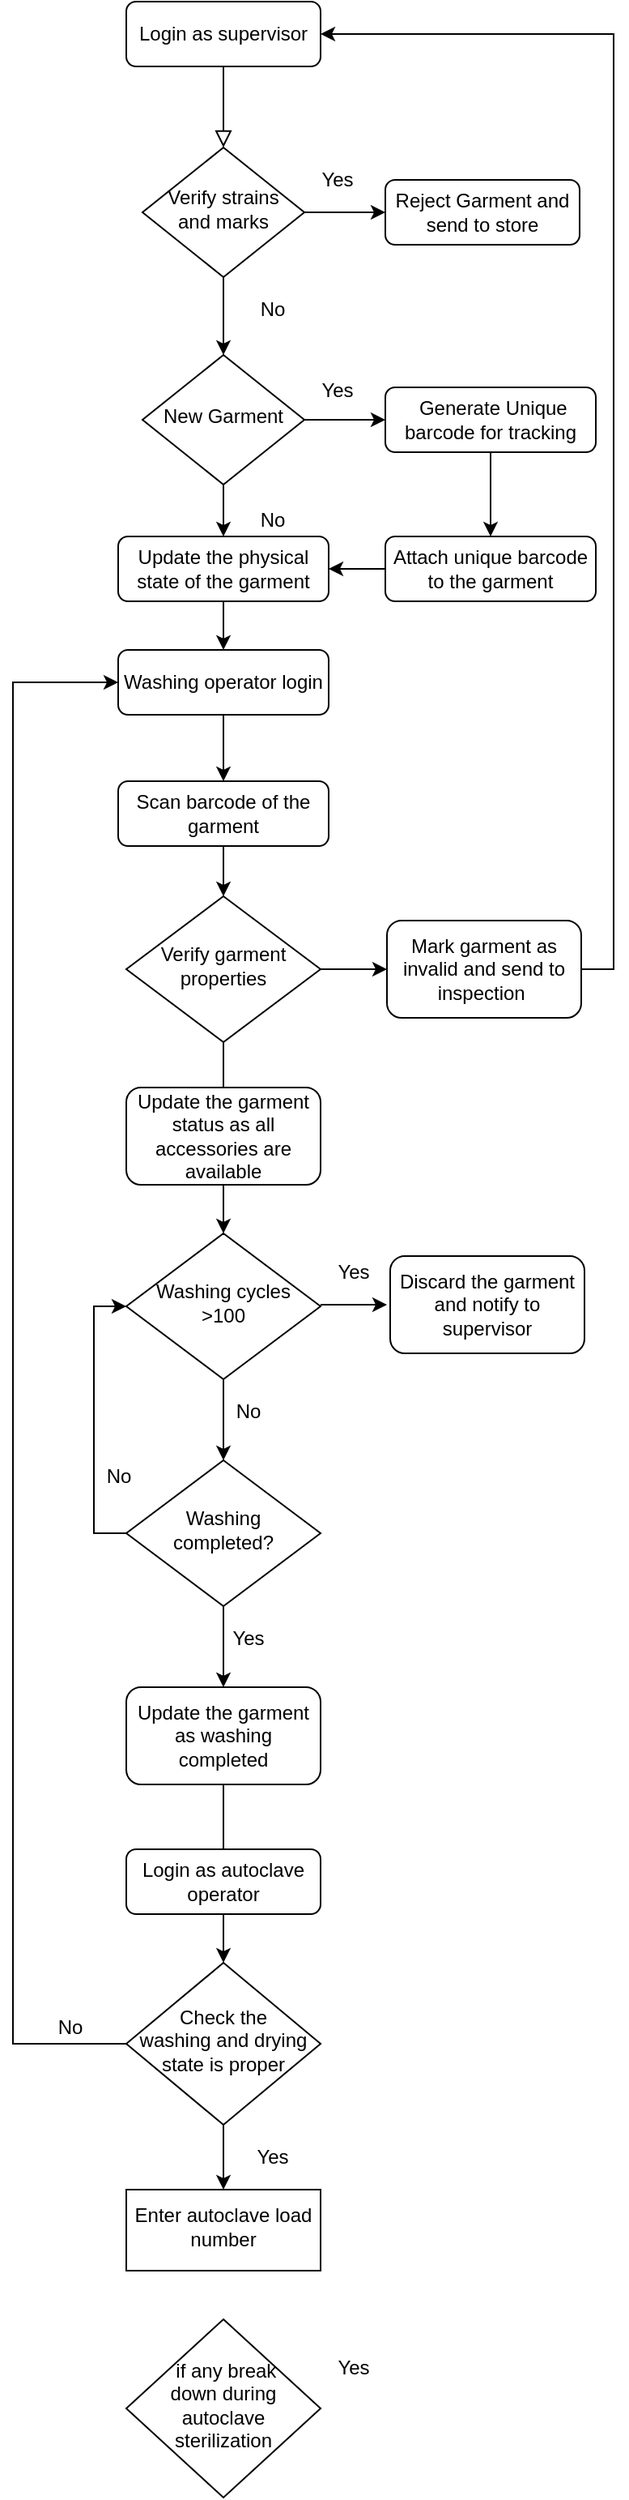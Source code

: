 <mxfile version="14.6.9" type="github">
  <diagram id="C5RBs43oDa-KdzZeNtuy" name="Page-1">
    <mxGraphModel dx="782" dy="437" grid="1" gridSize="10" guides="1" tooltips="1" connect="1" arrows="1" fold="1" page="1" pageScale="1" pageWidth="827" pageHeight="1169" math="0" shadow="0">
      <root>
        <mxCell id="WIyWlLk6GJQsqaUBKTNV-0" />
        <mxCell id="WIyWlLk6GJQsqaUBKTNV-1" parent="WIyWlLk6GJQsqaUBKTNV-0" />
        <mxCell id="WIyWlLk6GJQsqaUBKTNV-2" value="" style="rounded=0;html=1;jettySize=auto;orthogonalLoop=1;fontSize=11;endArrow=block;endFill=0;endSize=8;strokeWidth=1;shadow=0;labelBackgroundColor=none;edgeStyle=orthogonalEdgeStyle;" parent="WIyWlLk6GJQsqaUBKTNV-1" source="WIyWlLk6GJQsqaUBKTNV-3" target="WIyWlLk6GJQsqaUBKTNV-6" edge="1">
          <mxGeometry relative="1" as="geometry" />
        </mxCell>
        <mxCell id="WIyWlLk6GJQsqaUBKTNV-3" value="Login as supervisor" style="rounded=1;whiteSpace=wrap;html=1;fontSize=12;glass=0;strokeWidth=1;shadow=0;" parent="WIyWlLk6GJQsqaUBKTNV-1" vertex="1">
          <mxGeometry x="160" y="80" width="120" height="40" as="geometry" />
        </mxCell>
        <mxCell id="mjYuWuDwwWa4jm_J4tlU-3" style="edgeStyle=orthogonalEdgeStyle;rounded=0;orthogonalLoop=1;jettySize=auto;html=1;exitX=1;exitY=0.5;exitDx=0;exitDy=0;entryX=0;entryY=0.5;entryDx=0;entryDy=0;" edge="1" parent="WIyWlLk6GJQsqaUBKTNV-1" source="WIyWlLk6GJQsqaUBKTNV-6" target="WIyWlLk6GJQsqaUBKTNV-7">
          <mxGeometry relative="1" as="geometry" />
        </mxCell>
        <mxCell id="mjYuWuDwwWa4jm_J4tlU-6" style="edgeStyle=orthogonalEdgeStyle;rounded=0;orthogonalLoop=1;jettySize=auto;html=1;exitX=0.5;exitY=1;exitDx=0;exitDy=0;entryX=0.5;entryY=0;entryDx=0;entryDy=0;" edge="1" parent="WIyWlLk6GJQsqaUBKTNV-1" source="WIyWlLk6GJQsqaUBKTNV-6" target="WIyWlLk6GJQsqaUBKTNV-10">
          <mxGeometry relative="1" as="geometry" />
        </mxCell>
        <mxCell id="WIyWlLk6GJQsqaUBKTNV-6" value="Verify strains&lt;br&gt;and marks" style="rhombus;whiteSpace=wrap;html=1;shadow=0;fontFamily=Helvetica;fontSize=12;align=center;strokeWidth=1;spacing=6;spacingTop=-4;" parent="WIyWlLk6GJQsqaUBKTNV-1" vertex="1">
          <mxGeometry x="170" y="170" width="100" height="80" as="geometry" />
        </mxCell>
        <mxCell id="WIyWlLk6GJQsqaUBKTNV-7" value="Reject Garment and send to store" style="rounded=1;whiteSpace=wrap;html=1;fontSize=12;glass=0;strokeWidth=1;shadow=0;" parent="WIyWlLk6GJQsqaUBKTNV-1" vertex="1">
          <mxGeometry x="320" y="190" width="120" height="40" as="geometry" />
        </mxCell>
        <mxCell id="mjYuWuDwwWa4jm_J4tlU-7" value="" style="edgeStyle=orthogonalEdgeStyle;rounded=0;orthogonalLoop=1;jettySize=auto;html=1;" edge="1" parent="WIyWlLk6GJQsqaUBKTNV-1" source="WIyWlLk6GJQsqaUBKTNV-10" target="mjYuWuDwwWa4jm_J4tlU-5">
          <mxGeometry relative="1" as="geometry" />
        </mxCell>
        <mxCell id="mjYuWuDwwWa4jm_J4tlU-19" value="" style="edgeStyle=orthogonalEdgeStyle;rounded=0;orthogonalLoop=1;jettySize=auto;html=1;" edge="1" parent="WIyWlLk6GJQsqaUBKTNV-1" source="WIyWlLk6GJQsqaUBKTNV-10" target="mjYuWuDwwWa4jm_J4tlU-18">
          <mxGeometry relative="1" as="geometry" />
        </mxCell>
        <mxCell id="WIyWlLk6GJQsqaUBKTNV-10" value="New Garment" style="rhombus;whiteSpace=wrap;html=1;shadow=0;fontFamily=Helvetica;fontSize=12;align=center;strokeWidth=1;spacing=6;spacingTop=-4;" parent="WIyWlLk6GJQsqaUBKTNV-1" vertex="1">
          <mxGeometry x="170" y="298" width="100" height="80" as="geometry" />
        </mxCell>
        <mxCell id="mjYuWuDwwWa4jm_J4tlU-2" value="No" style="text;html=1;align=center;verticalAlign=middle;resizable=0;points=[];autosize=1;strokeColor=none;" vertex="1" parent="WIyWlLk6GJQsqaUBKTNV-1">
          <mxGeometry x="235" y="260" width="30" height="20" as="geometry" />
        </mxCell>
        <mxCell id="mjYuWuDwwWa4jm_J4tlU-4" value="Yes" style="text;html=1;align=center;verticalAlign=middle;resizable=0;points=[];autosize=1;strokeColor=none;" vertex="1" parent="WIyWlLk6GJQsqaUBKTNV-1">
          <mxGeometry x="275" y="180" width="30" height="20" as="geometry" />
        </mxCell>
        <mxCell id="mjYuWuDwwWa4jm_J4tlU-22" value="" style="edgeStyle=orthogonalEdgeStyle;rounded=0;orthogonalLoop=1;jettySize=auto;html=1;" edge="1" parent="WIyWlLk6GJQsqaUBKTNV-1" source="mjYuWuDwwWa4jm_J4tlU-5" target="mjYuWuDwwWa4jm_J4tlU-11">
          <mxGeometry relative="1" as="geometry" />
        </mxCell>
        <mxCell id="mjYuWuDwwWa4jm_J4tlU-5" value="&amp;nbsp;Generate Unique barcode for tracking" style="rounded=1;whiteSpace=wrap;html=1;" vertex="1" parent="WIyWlLk6GJQsqaUBKTNV-1">
          <mxGeometry x="320" y="318" width="130" height="40" as="geometry" />
        </mxCell>
        <mxCell id="mjYuWuDwwWa4jm_J4tlU-8" value="Yes" style="text;html=1;align=center;verticalAlign=middle;resizable=0;points=[];autosize=1;strokeColor=none;" vertex="1" parent="WIyWlLk6GJQsqaUBKTNV-1">
          <mxGeometry x="275" y="310" width="30" height="20" as="geometry" />
        </mxCell>
        <mxCell id="mjYuWuDwwWa4jm_J4tlU-27" value="" style="edgeStyle=orthogonalEdgeStyle;rounded=0;orthogonalLoop=1;jettySize=auto;html=1;" edge="1" parent="WIyWlLk6GJQsqaUBKTNV-1" source="mjYuWuDwwWa4jm_J4tlU-9" target="mjYuWuDwwWa4jm_J4tlU-10">
          <mxGeometry relative="1" as="geometry" />
        </mxCell>
        <mxCell id="mjYuWuDwwWa4jm_J4tlU-9" value="Washing operator login" style="rounded=1;whiteSpace=wrap;html=1;" vertex="1" parent="WIyWlLk6GJQsqaUBKTNV-1">
          <mxGeometry x="155" y="480" width="130" height="40" as="geometry" />
        </mxCell>
        <mxCell id="mjYuWuDwwWa4jm_J4tlU-34" value="" style="edgeStyle=orthogonalEdgeStyle;rounded=0;orthogonalLoop=1;jettySize=auto;html=1;" edge="1" parent="WIyWlLk6GJQsqaUBKTNV-1" source="mjYuWuDwwWa4jm_J4tlU-10" target="mjYuWuDwwWa4jm_J4tlU-28">
          <mxGeometry relative="1" as="geometry" />
        </mxCell>
        <mxCell id="mjYuWuDwwWa4jm_J4tlU-10" value="Scan barcode of the garment" style="rounded=1;whiteSpace=wrap;html=1;" vertex="1" parent="WIyWlLk6GJQsqaUBKTNV-1">
          <mxGeometry x="155" y="561" width="130" height="40" as="geometry" />
        </mxCell>
        <mxCell id="mjYuWuDwwWa4jm_J4tlU-23" value="" style="edgeStyle=orthogonalEdgeStyle;rounded=0;orthogonalLoop=1;jettySize=auto;html=1;" edge="1" parent="WIyWlLk6GJQsqaUBKTNV-1" source="mjYuWuDwwWa4jm_J4tlU-11" target="mjYuWuDwwWa4jm_J4tlU-18">
          <mxGeometry relative="1" as="geometry" />
        </mxCell>
        <mxCell id="mjYuWuDwwWa4jm_J4tlU-11" value="Attach unique barcode to the garment" style="rounded=1;whiteSpace=wrap;html=1;" vertex="1" parent="WIyWlLk6GJQsqaUBKTNV-1">
          <mxGeometry x="320" y="410" width="130" height="40" as="geometry" />
        </mxCell>
        <mxCell id="mjYuWuDwwWa4jm_J4tlU-15" value="No" style="text;html=1;align=center;verticalAlign=middle;resizable=0;points=[];autosize=1;strokeColor=none;" vertex="1" parent="WIyWlLk6GJQsqaUBKTNV-1">
          <mxGeometry x="235" y="390" width="30" height="20" as="geometry" />
        </mxCell>
        <mxCell id="mjYuWuDwwWa4jm_J4tlU-24" value="" style="edgeStyle=orthogonalEdgeStyle;rounded=0;orthogonalLoop=1;jettySize=auto;html=1;" edge="1" parent="WIyWlLk6GJQsqaUBKTNV-1" source="mjYuWuDwwWa4jm_J4tlU-18" target="mjYuWuDwwWa4jm_J4tlU-9">
          <mxGeometry relative="1" as="geometry" />
        </mxCell>
        <mxCell id="mjYuWuDwwWa4jm_J4tlU-18" value="Update the physical state of the garment" style="rounded=1;whiteSpace=wrap;html=1;" vertex="1" parent="WIyWlLk6GJQsqaUBKTNV-1">
          <mxGeometry x="155" y="410" width="130" height="40" as="geometry" />
        </mxCell>
        <mxCell id="mjYuWuDwwWa4jm_J4tlU-33" value="" style="edgeStyle=orthogonalEdgeStyle;rounded=0;orthogonalLoop=1;jettySize=auto;html=1;" edge="1" parent="WIyWlLk6GJQsqaUBKTNV-1" source="mjYuWuDwwWa4jm_J4tlU-28" target="mjYuWuDwwWa4jm_J4tlU-31">
          <mxGeometry relative="1" as="geometry" />
        </mxCell>
        <mxCell id="mjYuWuDwwWa4jm_J4tlU-49" value="" style="edgeStyle=orthogonalEdgeStyle;rounded=0;orthogonalLoop=1;jettySize=auto;html=1;" edge="1" parent="WIyWlLk6GJQsqaUBKTNV-1" source="mjYuWuDwwWa4jm_J4tlU-28" target="mjYuWuDwwWa4jm_J4tlU-39">
          <mxGeometry relative="1" as="geometry" />
        </mxCell>
        <mxCell id="mjYuWuDwwWa4jm_J4tlU-28" value="Verify garment properties" style="rhombus;whiteSpace=wrap;html=1;shadow=0;fontFamily=Helvetica;fontSize=12;align=center;strokeWidth=1;spacing=6;spacingTop=-4;" vertex="1" parent="WIyWlLk6GJQsqaUBKTNV-1">
          <mxGeometry x="160" y="632" width="120" height="90" as="geometry" />
        </mxCell>
        <mxCell id="mjYuWuDwwWa4jm_J4tlU-35" style="edgeStyle=orthogonalEdgeStyle;rounded=0;orthogonalLoop=1;jettySize=auto;html=1;exitX=1;exitY=0.5;exitDx=0;exitDy=0;entryX=1;entryY=0.5;entryDx=0;entryDy=0;" edge="1" parent="WIyWlLk6GJQsqaUBKTNV-1" source="mjYuWuDwwWa4jm_J4tlU-31" target="WIyWlLk6GJQsqaUBKTNV-3">
          <mxGeometry relative="1" as="geometry" />
        </mxCell>
        <mxCell id="mjYuWuDwwWa4jm_J4tlU-31" value="Mark garment as invalid and send to inspection&amp;nbsp;" style="rounded=1;whiteSpace=wrap;html=1;" vertex="1" parent="WIyWlLk6GJQsqaUBKTNV-1">
          <mxGeometry x="321" y="647" width="120" height="60" as="geometry" />
        </mxCell>
        <mxCell id="mjYuWuDwwWa4jm_J4tlU-36" value="Update the garment status as all accessories are available" style="rounded=1;whiteSpace=wrap;html=1;" vertex="1" parent="WIyWlLk6GJQsqaUBKTNV-1">
          <mxGeometry x="160" y="750" width="120" height="60" as="geometry" />
        </mxCell>
        <mxCell id="mjYuWuDwwWa4jm_J4tlU-41" value="" style="edgeStyle=orthogonalEdgeStyle;rounded=0;orthogonalLoop=1;jettySize=auto;html=1;" edge="1" parent="WIyWlLk6GJQsqaUBKTNV-1">
          <mxGeometry relative="1" as="geometry">
            <mxPoint x="280" y="884" as="sourcePoint" />
            <mxPoint x="321" y="884" as="targetPoint" />
          </mxGeometry>
        </mxCell>
        <mxCell id="mjYuWuDwwWa4jm_J4tlU-52" value="" style="edgeStyle=orthogonalEdgeStyle;rounded=0;orthogonalLoop=1;jettySize=auto;html=1;" edge="1" parent="WIyWlLk6GJQsqaUBKTNV-1" source="mjYuWuDwwWa4jm_J4tlU-39">
          <mxGeometry relative="1" as="geometry">
            <mxPoint x="220" y="980" as="targetPoint" />
          </mxGeometry>
        </mxCell>
        <mxCell id="mjYuWuDwwWa4jm_J4tlU-39" value="Washing cycles &amp;gt;100" style="rhombus;whiteSpace=wrap;html=1;shadow=0;fontFamily=Helvetica;fontSize=12;align=center;strokeWidth=1;spacing=6;spacingTop=-4;" vertex="1" parent="WIyWlLk6GJQsqaUBKTNV-1">
          <mxGeometry x="160" y="840" width="120" height="90" as="geometry" />
        </mxCell>
        <mxCell id="mjYuWuDwwWa4jm_J4tlU-40" value="Discard the garment and notify to supervisor" style="rounded=1;whiteSpace=wrap;html=1;" vertex="1" parent="WIyWlLk6GJQsqaUBKTNV-1">
          <mxGeometry x="323" y="854" width="120" height="60" as="geometry" />
        </mxCell>
        <mxCell id="mjYuWuDwwWa4jm_J4tlU-43" value="No" style="text;html=1;align=center;verticalAlign=middle;resizable=0;points=[];autosize=1;strokeColor=none;" vertex="1" parent="WIyWlLk6GJQsqaUBKTNV-1">
          <mxGeometry x="220" y="940" width="30" height="20" as="geometry" />
        </mxCell>
        <mxCell id="mjYuWuDwwWa4jm_J4tlU-44" value="Yes" style="text;html=1;align=center;verticalAlign=middle;resizable=0;points=[];autosize=1;strokeColor=none;" vertex="1" parent="WIyWlLk6GJQsqaUBKTNV-1">
          <mxGeometry x="285" y="854" width="30" height="20" as="geometry" />
        </mxCell>
        <mxCell id="mjYuWuDwwWa4jm_J4tlU-55" style="edgeStyle=orthogonalEdgeStyle;rounded=0;orthogonalLoop=1;jettySize=auto;html=1;entryX=0;entryY=0.5;entryDx=0;entryDy=0;" edge="1" parent="WIyWlLk6GJQsqaUBKTNV-1" source="mjYuWuDwwWa4jm_J4tlU-54" target="mjYuWuDwwWa4jm_J4tlU-39">
          <mxGeometry relative="1" as="geometry">
            <Array as="points">
              <mxPoint x="140" y="1025" />
              <mxPoint x="140" y="885" />
            </Array>
          </mxGeometry>
        </mxCell>
        <mxCell id="mjYuWuDwwWa4jm_J4tlU-58" value="" style="edgeStyle=orthogonalEdgeStyle;rounded=0;orthogonalLoop=1;jettySize=auto;html=1;" edge="1" parent="WIyWlLk6GJQsqaUBKTNV-1" source="mjYuWuDwwWa4jm_J4tlU-54" target="mjYuWuDwwWa4jm_J4tlU-57">
          <mxGeometry relative="1" as="geometry" />
        </mxCell>
        <mxCell id="mjYuWuDwwWa4jm_J4tlU-54" value="Washing completed?" style="rhombus;whiteSpace=wrap;html=1;shadow=0;fontFamily=Helvetica;fontSize=12;align=center;strokeWidth=1;spacing=6;spacingTop=-4;" vertex="1" parent="WIyWlLk6GJQsqaUBKTNV-1">
          <mxGeometry x="160" y="980" width="120" height="90" as="geometry" />
        </mxCell>
        <mxCell id="mjYuWuDwwWa4jm_J4tlU-56" value="Yes" style="text;html=1;align=center;verticalAlign=middle;resizable=0;points=[];autosize=1;strokeColor=none;" vertex="1" parent="WIyWlLk6GJQsqaUBKTNV-1">
          <mxGeometry x="220" y="1080" width="30" height="20" as="geometry" />
        </mxCell>
        <mxCell id="mjYuWuDwwWa4jm_J4tlU-61" value="" style="edgeStyle=orthogonalEdgeStyle;rounded=0;orthogonalLoop=1;jettySize=auto;html=1;" edge="1" parent="WIyWlLk6GJQsqaUBKTNV-1" source="mjYuWuDwwWa4jm_J4tlU-57" target="mjYuWuDwwWa4jm_J4tlU-60">
          <mxGeometry relative="1" as="geometry" />
        </mxCell>
        <mxCell id="mjYuWuDwwWa4jm_J4tlU-57" value="Update the garment as washing completed" style="rounded=1;whiteSpace=wrap;html=1;" vertex="1" parent="WIyWlLk6GJQsqaUBKTNV-1">
          <mxGeometry x="160" y="1120" width="120" height="60" as="geometry" />
        </mxCell>
        <mxCell id="mjYuWuDwwWa4jm_J4tlU-59" value="Login as autoclave operator" style="rounded=1;whiteSpace=wrap;html=1;fontSize=12;glass=0;strokeWidth=1;shadow=0;" vertex="1" parent="WIyWlLk6GJQsqaUBKTNV-1">
          <mxGeometry x="160" y="1220" width="120" height="40" as="geometry" />
        </mxCell>
        <mxCell id="mjYuWuDwwWa4jm_J4tlU-63" value="" style="edgeStyle=orthogonalEdgeStyle;rounded=0;orthogonalLoop=1;jettySize=auto;html=1;" edge="1" parent="WIyWlLk6GJQsqaUBKTNV-1" source="mjYuWuDwwWa4jm_J4tlU-60" target="mjYuWuDwwWa4jm_J4tlU-62">
          <mxGeometry relative="1" as="geometry" />
        </mxCell>
        <mxCell id="mjYuWuDwwWa4jm_J4tlU-67" style="edgeStyle=orthogonalEdgeStyle;rounded=0;orthogonalLoop=1;jettySize=auto;html=1;exitX=1;exitY=0.5;exitDx=0;exitDy=0;entryX=0;entryY=0.5;entryDx=0;entryDy=0;" edge="1" parent="WIyWlLk6GJQsqaUBKTNV-1" source="mjYuWuDwwWa4jm_J4tlU-60" target="mjYuWuDwwWa4jm_J4tlU-9">
          <mxGeometry relative="1" as="geometry">
            <Array as="points">
              <mxPoint x="90" y="1340" />
              <mxPoint x="90" y="500" />
            </Array>
          </mxGeometry>
        </mxCell>
        <mxCell id="mjYuWuDwwWa4jm_J4tlU-60" value="Check the &lt;br&gt;washing and drying state is proper" style="rhombus;whiteSpace=wrap;html=1;shadow=0;fontFamily=Helvetica;fontSize=12;align=center;strokeWidth=1;spacing=6;spacingTop=-4;" vertex="1" parent="WIyWlLk6GJQsqaUBKTNV-1">
          <mxGeometry x="160" y="1290" width="120" height="100" as="geometry" />
        </mxCell>
        <mxCell id="mjYuWuDwwWa4jm_J4tlU-62" value="Enter autoclave load number" style="whiteSpace=wrap;html=1;shadow=0;strokeWidth=1;spacing=6;spacingTop=-4;" vertex="1" parent="WIyWlLk6GJQsqaUBKTNV-1">
          <mxGeometry x="160" y="1430" width="120" height="50" as="geometry" />
        </mxCell>
        <mxCell id="mjYuWuDwwWa4jm_J4tlU-64" value="No" style="text;html=1;align=center;verticalAlign=middle;resizable=0;points=[];autosize=1;strokeColor=none;" vertex="1" parent="WIyWlLk6GJQsqaUBKTNV-1">
          <mxGeometry x="140" y="980" width="30" height="20" as="geometry" />
        </mxCell>
        <mxCell id="mjYuWuDwwWa4jm_J4tlU-65" value="Yes" style="text;html=1;align=center;verticalAlign=middle;resizable=0;points=[];autosize=1;strokeColor=none;" vertex="1" parent="WIyWlLk6GJQsqaUBKTNV-1">
          <mxGeometry x="235" y="1400" width="30" height="20" as="geometry" />
        </mxCell>
        <mxCell id="mjYuWuDwwWa4jm_J4tlU-66" value="No" style="text;html=1;align=center;verticalAlign=middle;resizable=0;points=[];autosize=1;strokeColor=none;" vertex="1" parent="WIyWlLk6GJQsqaUBKTNV-1">
          <mxGeometry x="110" y="1320" width="30" height="20" as="geometry" />
        </mxCell>
        <mxCell id="mjYuWuDwwWa4jm_J4tlU-68" value="&amp;nbsp;if any break &lt;br&gt;down during autoclave sterilization" style="rhombus;whiteSpace=wrap;html=1;shadow=0;fontFamily=Helvetica;fontSize=12;align=center;strokeWidth=1;spacing=6;spacingTop=-4;" vertex="1" parent="WIyWlLk6GJQsqaUBKTNV-1">
          <mxGeometry x="160" y="1510" width="120" height="110" as="geometry" />
        </mxCell>
        <mxCell id="mjYuWuDwwWa4jm_J4tlU-69" value="Yes" style="text;html=1;align=center;verticalAlign=middle;resizable=0;points=[];autosize=1;strokeColor=none;" vertex="1" parent="WIyWlLk6GJQsqaUBKTNV-1">
          <mxGeometry x="285" y="1530" width="30" height="20" as="geometry" />
        </mxCell>
      </root>
    </mxGraphModel>
  </diagram>
</mxfile>
